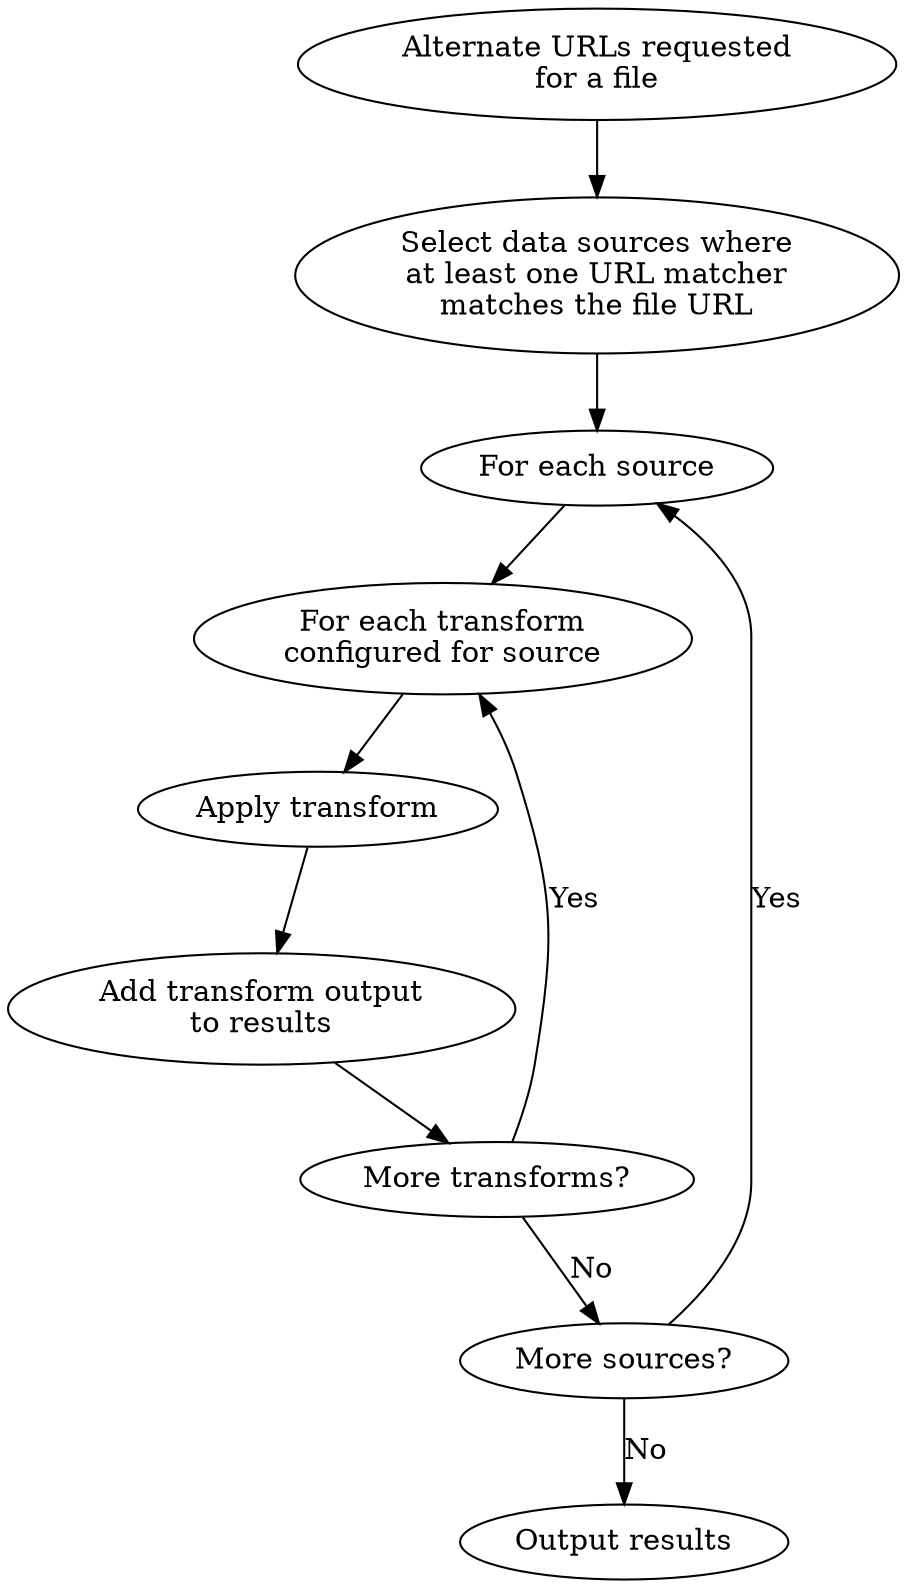 digraph {

    start[
        label="Alternate URLs requested\nfor a file"
    ]

    start -> select_sources

    select_sources[
        label="Select data sources where\nat least one URL matcher\nmatches the file URL"
    ]

    select_sources -> for_each_source

    for_each_source[
        label="For each source"
    ]

    for_each_source -> for_each_transform

    for_each_transform[
        label="For each transform\nconfigured for source"
    ]

    for_each_transform -> apply_transform

    apply_transform[
        label="Apply transform"
    ]

    apply_transform -> add_url_to_results

    add_url_to_results[
        label="Add transform output\nto results"
    ]

    add_url_to_results -> remaining_transforms

    remaining_transforms[
        label="More transforms?"
    ]

    remaining_transforms -> for_each_transform[label="Yes"]
    remaining_transforms -> remaining_sources[label="No"]

    remaining_sources[
        label="More sources?"
    ]

    remaining_sources -> for_each_source[label="Yes"]
    remaining_sources -> output_results[label="No"]

    output_results[
        label="Output results"
    ]

}

